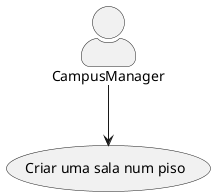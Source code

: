 @startuml
skinparam actorStyle awesome
:CampusManager: --> (Use)

"Criar uma sala num piso" as (Use)

@enduml
